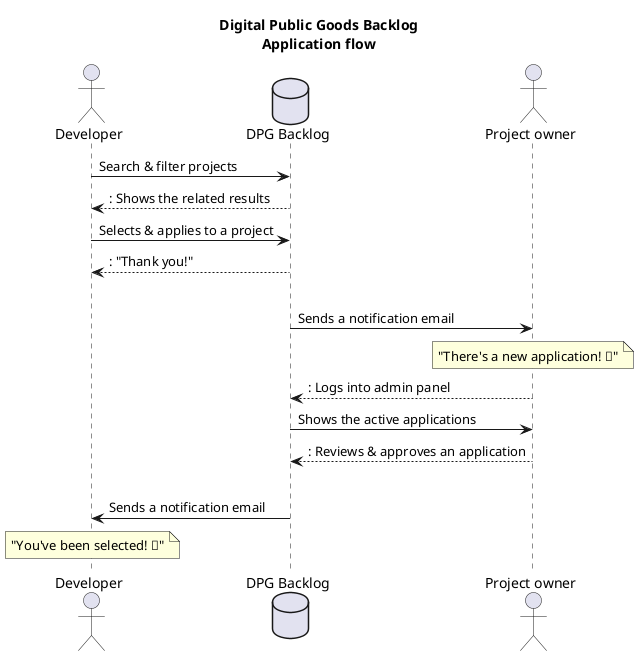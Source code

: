 @startuml

title
Digital Public Goods Backlog
Application flow
end title

actor Developer as Dev
database "DPG Backlog" as Backlog
actor "Project owner" as PO

Dev -> Backlog : Search & filter projects
return : Shows the related results
Dev -> Backlog : Selects & applies to a project
return : "Thank you!"

|||

Backlog -> PO : Sends a notification email
note over PO : "There's a new application! 🎉"
return : Logs into admin panel
Backlog -> PO : Shows the active applications
return : Reviews & approves an application

|||

Backlog -> Dev : Sends a notification email
note over Dev : "You've been selected! 🚀"

@enduml
